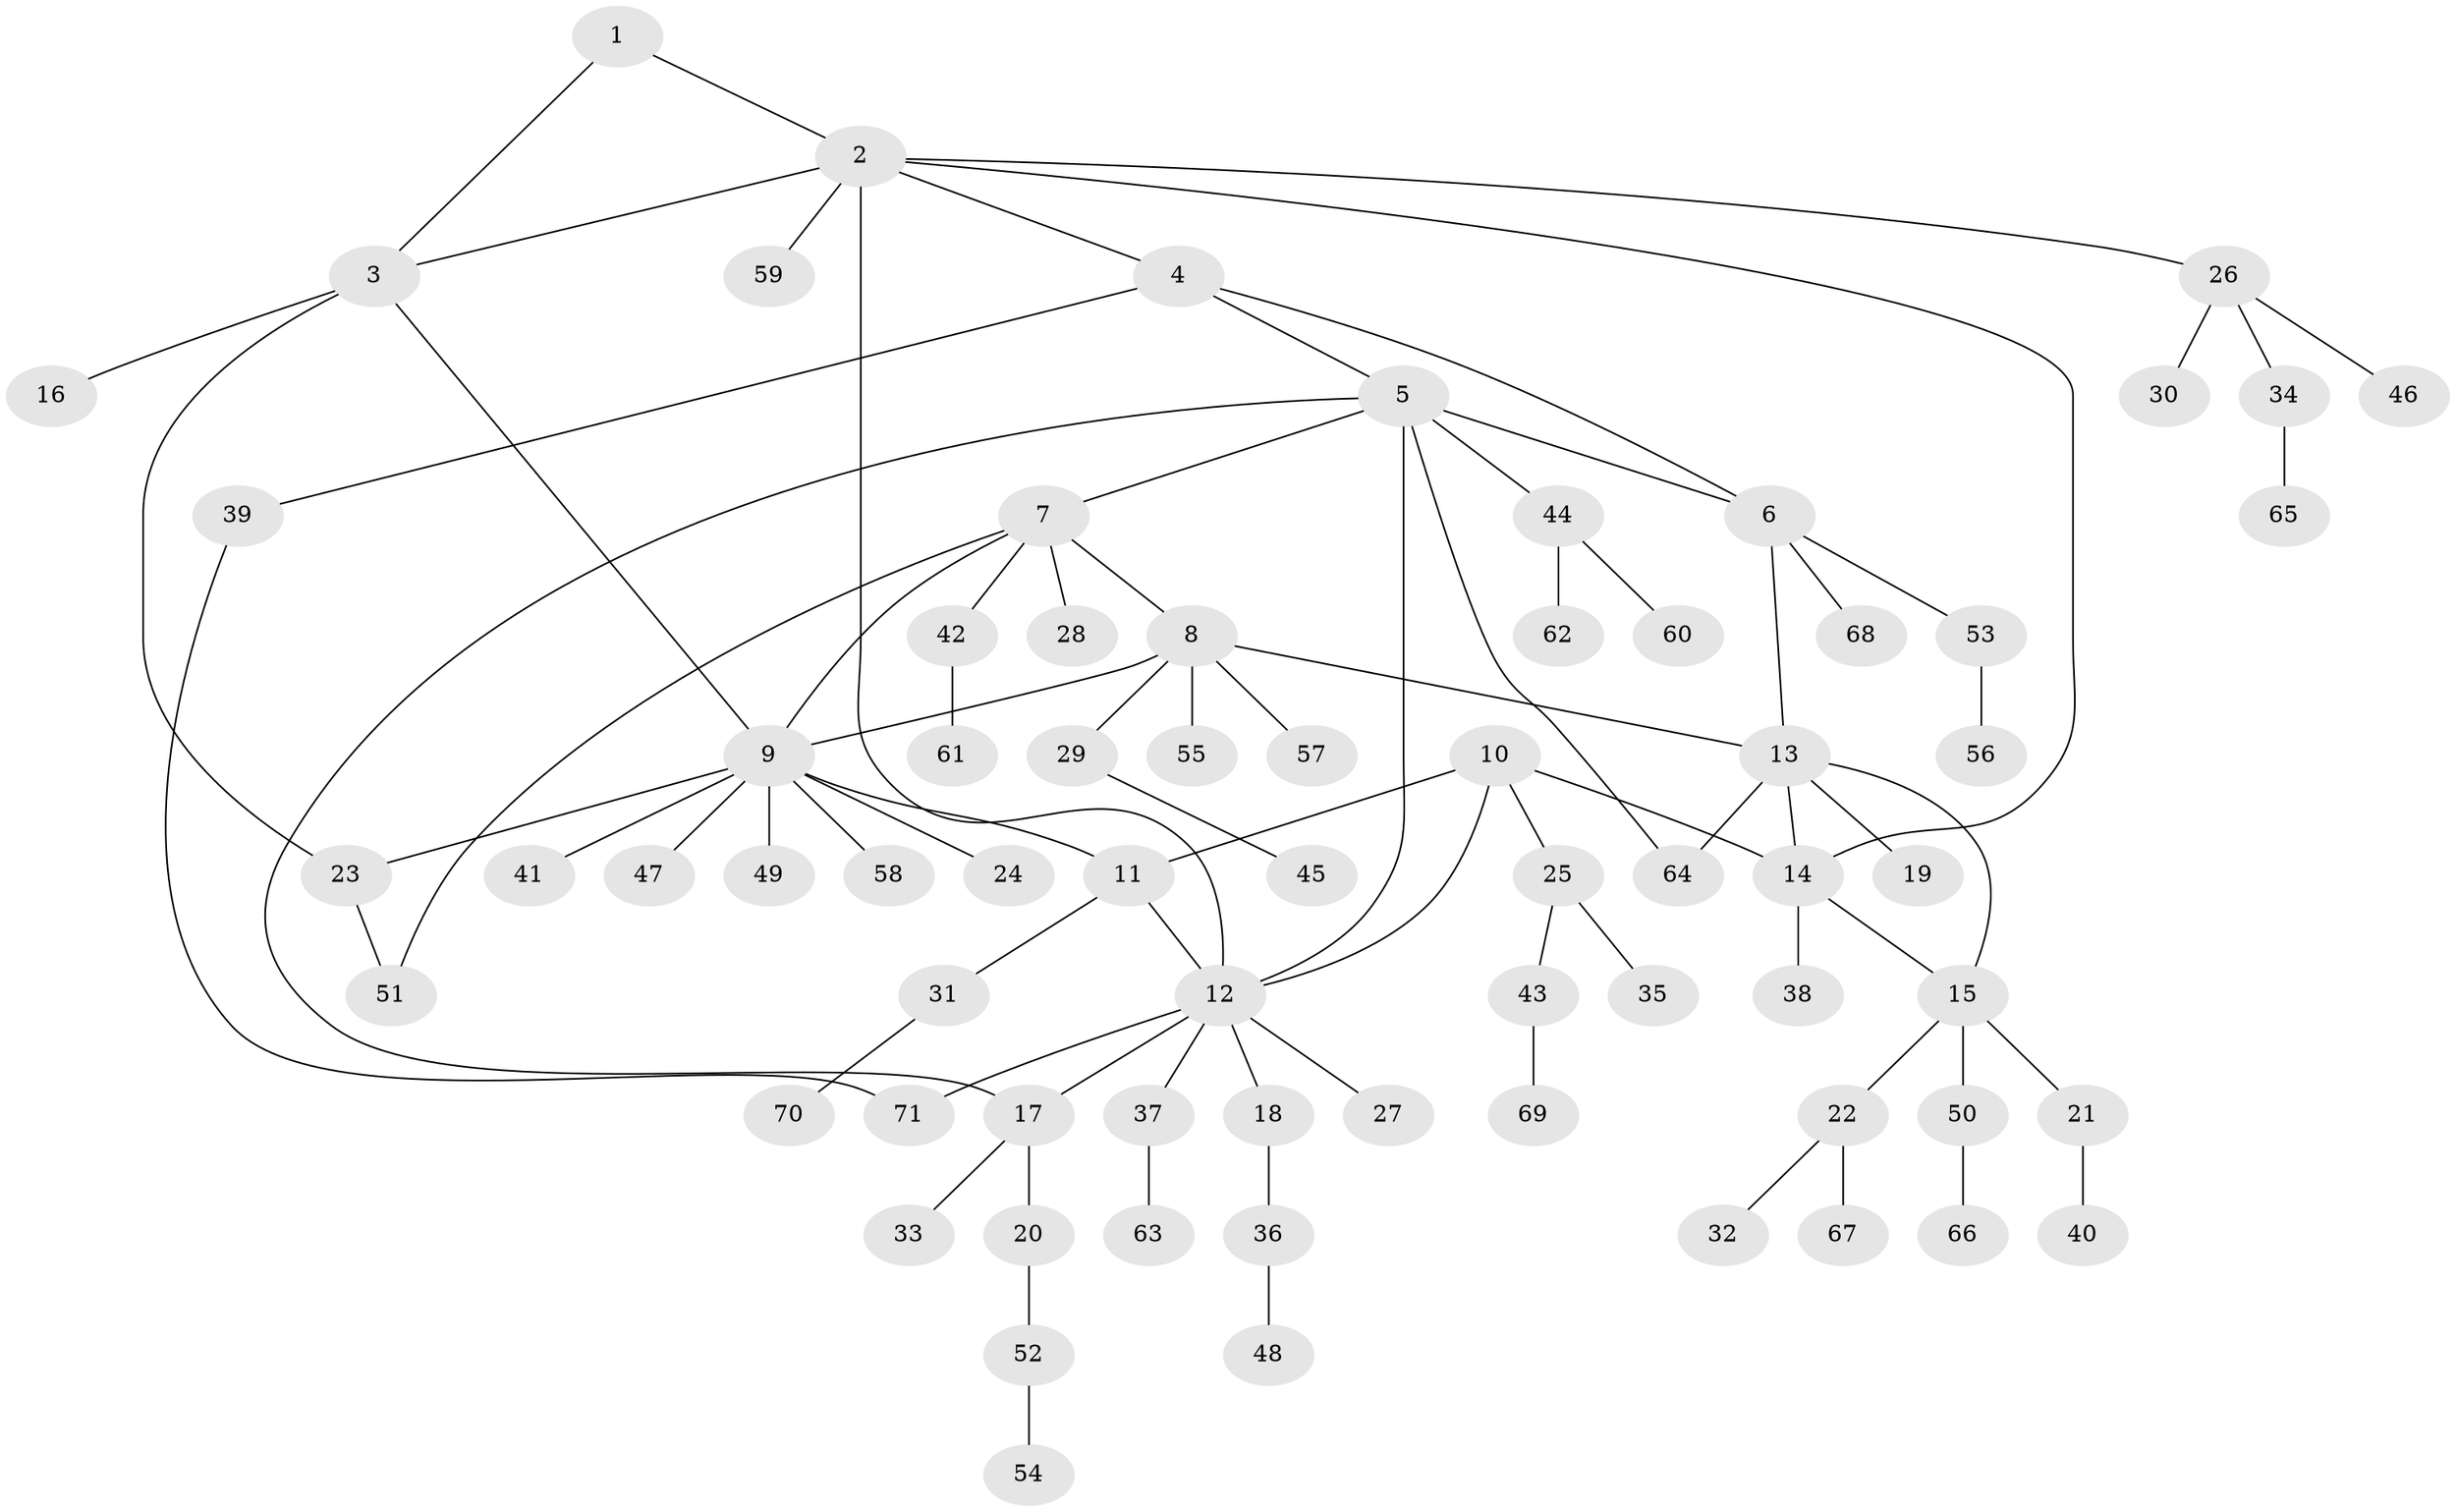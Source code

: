 // coarse degree distribution, {1: 0.6122448979591837, 9: 0.02040816326530612, 6: 0.02040816326530612, 7: 0.04081632653061224, 12: 0.02040816326530612, 4: 0.08163265306122448, 5: 0.02040816326530612, 8: 0.02040816326530612, 2: 0.16326530612244897}
// Generated by graph-tools (version 1.1) at 2025/52/02/27/25 19:52:21]
// undirected, 71 vertices, 86 edges
graph export_dot {
graph [start="1"]
  node [color=gray90,style=filled];
  1;
  2;
  3;
  4;
  5;
  6;
  7;
  8;
  9;
  10;
  11;
  12;
  13;
  14;
  15;
  16;
  17;
  18;
  19;
  20;
  21;
  22;
  23;
  24;
  25;
  26;
  27;
  28;
  29;
  30;
  31;
  32;
  33;
  34;
  35;
  36;
  37;
  38;
  39;
  40;
  41;
  42;
  43;
  44;
  45;
  46;
  47;
  48;
  49;
  50;
  51;
  52;
  53;
  54;
  55;
  56;
  57;
  58;
  59;
  60;
  61;
  62;
  63;
  64;
  65;
  66;
  67;
  68;
  69;
  70;
  71;
  1 -- 2;
  1 -- 3;
  2 -- 3;
  2 -- 4;
  2 -- 12;
  2 -- 14;
  2 -- 26;
  2 -- 59;
  3 -- 9;
  3 -- 16;
  3 -- 23;
  4 -- 5;
  4 -- 6;
  4 -- 39;
  5 -- 6;
  5 -- 7;
  5 -- 12;
  5 -- 17;
  5 -- 44;
  5 -- 64;
  6 -- 13;
  6 -- 53;
  6 -- 68;
  7 -- 8;
  7 -- 9;
  7 -- 28;
  7 -- 42;
  7 -- 51;
  8 -- 9;
  8 -- 13;
  8 -- 29;
  8 -- 55;
  8 -- 57;
  9 -- 11;
  9 -- 23;
  9 -- 24;
  9 -- 41;
  9 -- 47;
  9 -- 49;
  9 -- 58;
  10 -- 11;
  10 -- 12;
  10 -- 14;
  10 -- 25;
  11 -- 12;
  11 -- 31;
  12 -- 17;
  12 -- 18;
  12 -- 27;
  12 -- 37;
  12 -- 71;
  13 -- 14;
  13 -- 15;
  13 -- 19;
  13 -- 64;
  14 -- 15;
  14 -- 38;
  15 -- 21;
  15 -- 22;
  15 -- 50;
  17 -- 20;
  17 -- 33;
  18 -- 36;
  20 -- 52;
  21 -- 40;
  22 -- 32;
  22 -- 67;
  23 -- 51;
  25 -- 35;
  25 -- 43;
  26 -- 30;
  26 -- 34;
  26 -- 46;
  29 -- 45;
  31 -- 70;
  34 -- 65;
  36 -- 48;
  37 -- 63;
  39 -- 71;
  42 -- 61;
  43 -- 69;
  44 -- 60;
  44 -- 62;
  50 -- 66;
  52 -- 54;
  53 -- 56;
}
